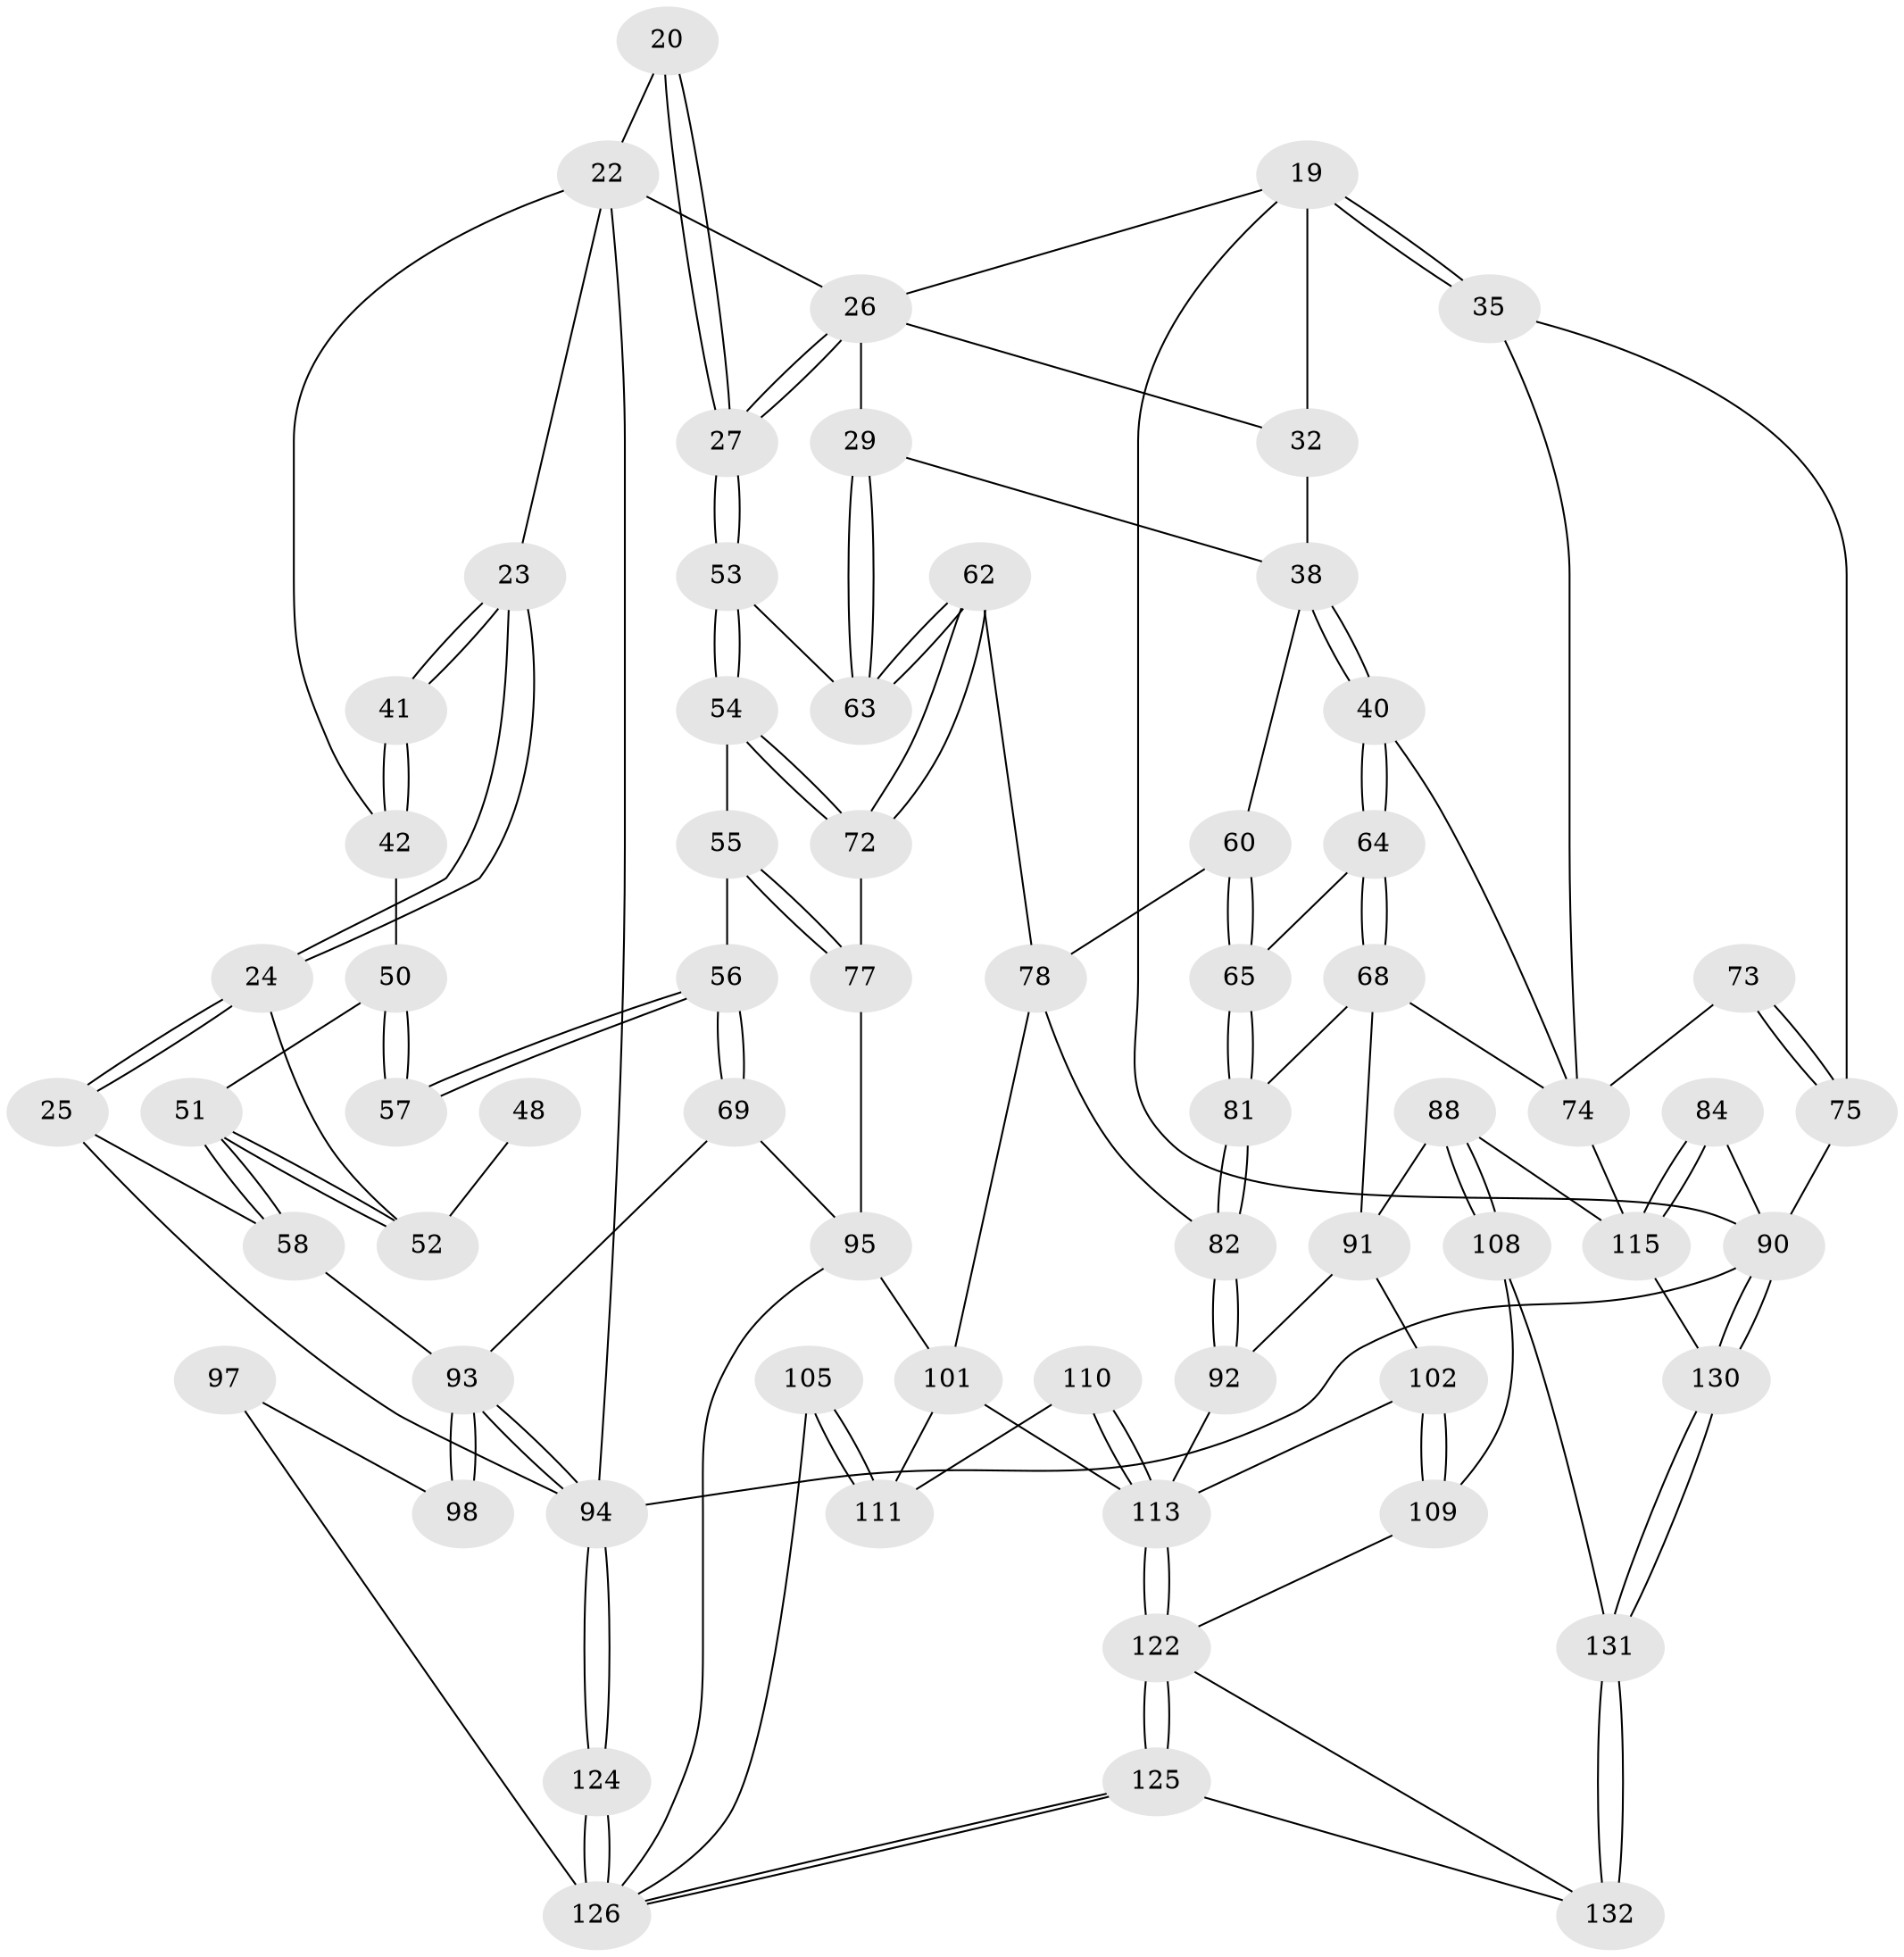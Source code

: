 // original degree distribution, {3: 0.030303030303030304, 5: 0.5303030303030303, 4: 0.21212121212121213, 6: 0.22727272727272727}
// Generated by graph-tools (version 1.1) at 2025/00/03/09/25 05:00:18]
// undirected, 66 vertices, 147 edges
graph export_dot {
graph [start="1"]
  node [color=gray90,style=filled];
  19 [pos="+0.8873659241167923+0.07703955940659614",super="+9+4"];
  20 [pos="+0.23290252056604205+0.21753242519998023"];
  22 [pos="+0.04560512172246181+0.04422770520073754",super="+21+16"];
  23 [pos="+0.07420017192854805+0.17995937465541254"];
  24 [pos="+0+0.2262889589109165"];
  25 [pos="+0+0.22600279002314785"];
  26 [pos="+0.29997609543487386+0.2523592014030715",super="+15+18"];
  27 [pos="+0.27639827240810916+0.2564582532970004"];
  29 [pos="+0.49760124452276183+0.27270080952700737",super="+28"];
  32 [pos="+0.7061599847777871+0.17302164149143523",super="+17"];
  35 [pos="+0.9272841726876571+0.2041412964685184"];
  38 [pos="+0.7138505467937206+0.3335838328440885",super="+34+31"];
  40 [pos="+0.7169145780550007+0.3370042931352276",super="+39+37"];
  41 [pos="+0.20498450082744513+0.2221290299814172"];
  42 [pos="+0.21070600836130726+0.22167167917588557"];
  48 [pos="+0.16524295434750128+0.24634794437186977"];
  50 [pos="+0.07459931710163904+0.40110793449229043",super="+49"];
  51 [pos="+0.06649895152121563+0.38258273005010374"];
  52 [pos="+0.058134966137316925+0.34087312056590374",super="+47"];
  53 [pos="+0.28372115963669897+0.3408899727264051"];
  54 [pos="+0.2737084988723235+0.3810955057529991"];
  55 [pos="+0.1587121839471161+0.4492412608783012"];
  56 [pos="+0.0943137721620055+0.4693344215080303"];
  57 [pos="+0.0919606429010469+0.4524225135969768"];
  58 [pos="+0+0.38052007514754027"];
  60 [pos="+0.527649174198977+0.45851599953725514"];
  62 [pos="+0.46609521146527616+0.4641534987564811"];
  63 [pos="+0.42063087430881946+0.3997612743923937"];
  64 [pos="+0.6884924708378571+0.4466954635244443"];
  65 [pos="+0.538209041244782+0.46750417462137034"];
  68 [pos="+0.7221339668072023+0.5245472883897846",super="+67"];
  69 [pos="+0.05141918821097713+0.5331569053937524"];
  72 [pos="+0.3268956836776444+0.5297003066198952"];
  73 [pos="+1+0.3881254566342725",super="+45"];
  74 [pos="+0.9286804907889108+0.505609203191094",super="+66+46"];
  75 [pos="+1+0.38156167736662805",super="+44"];
  77 [pos="+0.2734026556720155+0.5766422843899486",super="+76"];
  78 [pos="+0.4527042889295276+0.6213278764066451",super="+61"];
  81 [pos="+0.5689400489876485+0.5600665661466737"];
  82 [pos="+0.5607243092863576+0.608331188754972"];
  84 [pos="+1+0.7655833857711334"];
  88 [pos="+0.7865567739789232+0.6931232344447744"];
  90 [pos="+1+1",super="+10+83"];
  91 [pos="+0.6201477978639318+0.6403861888785358",super="+89"];
  92 [pos="+0.5649149348425558+0.6145056975449952"];
  93 [pos="+0+0.8399076284987439",super="+71+70"];
  94 [pos="+0+1",super="+11"];
  95 [pos="+0.1542341945556506+0.761602943153225",super="+86+80"];
  97 [pos="+0.07196548810052315+0.8061989228838048"];
  98 [pos="+0.059962830264981754+0.805068721263415"];
  101 [pos="+0.3799479322442621+0.6782344210533254",super="+79"];
  102 [pos="+0.5968158602167549+0.7464862577248275"];
  105 [pos="+0.30161598182112703+0.8575167000132258"];
  108 [pos="+0.7427700874473977+0.7644983941149882"];
  109 [pos="+0.7201620951498793+0.7685333817348633"];
  110 [pos="+0.4354545019681719+0.8681799286526007"];
  111 [pos="+0.43153138928548546+0.8665263778050462",super="+104"];
  113 [pos="+0.44698185177736555+0.879210221171505",super="+112+103+99+100"];
  115 [pos="+1+0.766150439957531",super="+87+85"];
  122 [pos="+0.49363063372766003+0.9707657476220138",super="+121+120+114"];
  124 [pos="+0.09848243531586633+1"];
  125 [pos="+0.42056478588308593+1"];
  126 [pos="+0.2861366851465852+1",super="+106+123"];
  130 [pos="+0.9748308401650716+1",super="+116"];
  131 [pos="+0.8164477686295172+1",super="+129+118"];
  132 [pos="+0.6918366217040947+1",super="+128"];
  19 -- 35;
  19 -- 35;
  19 -- 32 [weight=3];
  19 -- 90;
  19 -- 26;
  20 -- 27;
  20 -- 27;
  20 -- 22 [weight=2];
  22 -- 23;
  22 -- 42;
  22 -- 26;
  22 -- 94;
  23 -- 24;
  23 -- 24;
  23 -- 41;
  23 -- 41;
  24 -- 25;
  24 -- 25;
  24 -- 52;
  25 -- 58;
  25 -- 94;
  26 -- 27;
  26 -- 27;
  26 -- 29 [weight=2];
  26 -- 32;
  27 -- 53;
  27 -- 53;
  29 -- 63;
  29 -- 63;
  29 -- 38;
  32 -- 38 [weight=3];
  35 -- 74;
  35 -- 75;
  38 -- 40 [weight=2];
  38 -- 40;
  38 -- 60;
  40 -- 64;
  40 -- 64;
  40 -- 74 [weight=2];
  41 -- 42;
  41 -- 42;
  42 -- 50;
  48 -- 52 [weight=2];
  50 -- 51;
  50 -- 57 [weight=2];
  50 -- 57;
  51 -- 52;
  51 -- 52;
  51 -- 58;
  51 -- 58;
  53 -- 54;
  53 -- 54;
  53 -- 63;
  54 -- 55;
  54 -- 72;
  54 -- 72;
  55 -- 56;
  55 -- 77;
  55 -- 77;
  56 -- 57;
  56 -- 57;
  56 -- 69;
  56 -- 69;
  58 -- 93;
  60 -- 65;
  60 -- 65;
  60 -- 78;
  62 -- 63;
  62 -- 63;
  62 -- 72;
  62 -- 72;
  62 -- 78;
  64 -- 65;
  64 -- 68;
  64 -- 68;
  65 -- 81;
  65 -- 81;
  68 -- 81;
  68 -- 74;
  68 -- 91;
  69 -- 93;
  69 -- 95;
  72 -- 77;
  73 -- 74 [weight=2];
  73 -- 75 [weight=2];
  73 -- 75;
  74 -- 115;
  75 -- 90 [weight=2];
  77 -- 95 [weight=2];
  78 -- 82;
  78 -- 101;
  81 -- 82;
  81 -- 82;
  82 -- 92;
  82 -- 92;
  84 -- 115 [weight=2];
  84 -- 115;
  84 -- 90;
  88 -- 108;
  88 -- 108;
  88 -- 91;
  88 -- 115;
  90 -- 130;
  90 -- 130;
  90 -- 94 [weight=2];
  91 -- 92;
  91 -- 102;
  92 -- 113;
  93 -- 94;
  93 -- 94;
  93 -- 98 [weight=2];
  93 -- 98;
  94 -- 124;
  94 -- 124;
  95 -- 101;
  95 -- 126;
  97 -- 98;
  97 -- 126 [weight=2];
  101 -- 111;
  101 -- 113;
  102 -- 109;
  102 -- 109;
  102 -- 113;
  105 -- 111 [weight=2];
  105 -- 111;
  105 -- 126;
  108 -- 109;
  108 -- 131;
  109 -- 122;
  110 -- 111;
  110 -- 113 [weight=2];
  110 -- 113;
  113 -- 122 [weight=2];
  113 -- 122;
  115 -- 130;
  122 -- 125;
  122 -- 125;
  122 -- 132 [weight=2];
  124 -- 126 [weight=2];
  124 -- 126;
  125 -- 126;
  125 -- 126;
  125 -- 132;
  130 -- 131 [weight=2];
  130 -- 131;
  131 -- 132 [weight=3];
  131 -- 132;
}
